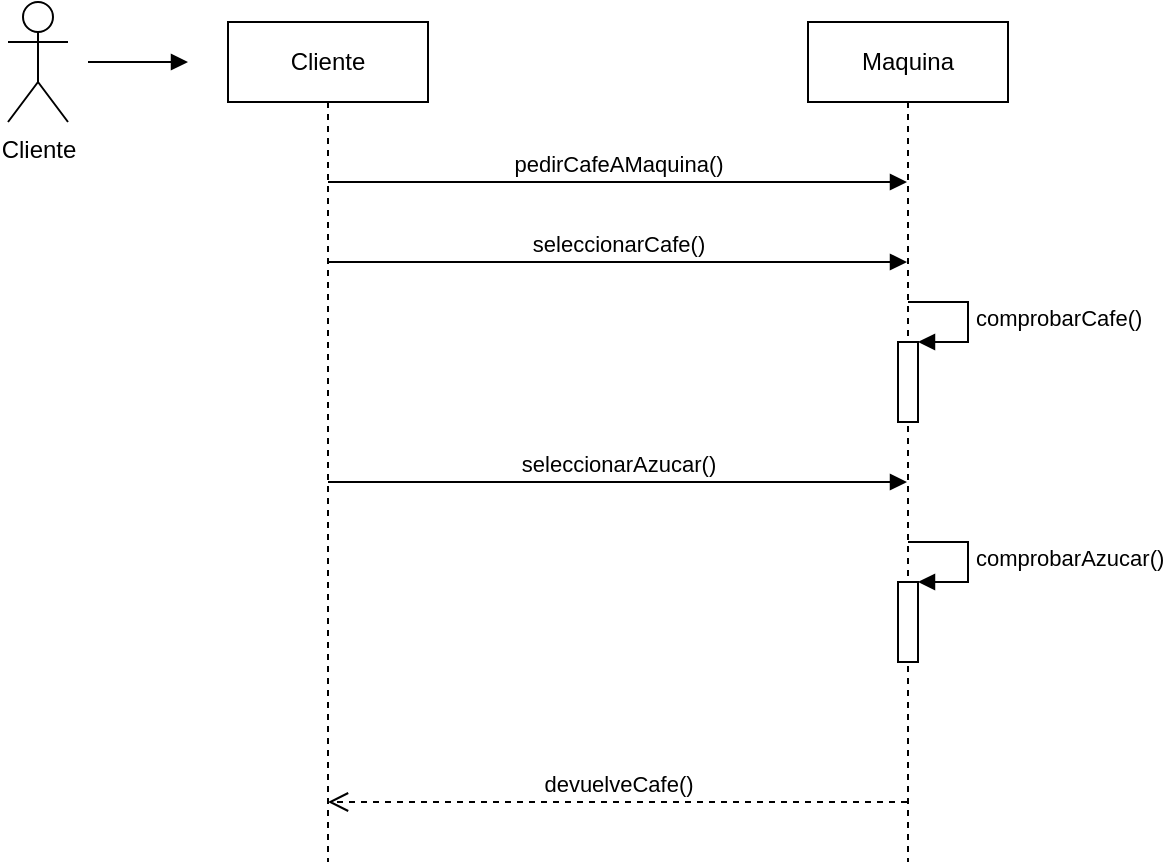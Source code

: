 <mxfile version="13.0.3" type="device"><diagram id="-5mCwLgRr1MnU0rnY--f" name="Page-1"><mxGraphModel dx="1422" dy="745" grid="1" gridSize="10" guides="1" tooltips="1" connect="1" arrows="1" fold="1" page="1" pageScale="1" pageWidth="827" pageHeight="1169" math="0" shadow="0"><root><mxCell id="0"/><mxCell id="1" parent="0"/><mxCell id="xiMsiKPhr6MB8wFvsLn2-1" value="Cliente" style="shape=umlActor;verticalLabelPosition=bottom;labelBackgroundColor=#ffffff;verticalAlign=top;html=1;outlineConnect=0;" vertex="1" parent="1"><mxGeometry x="90" y="50" width="30" height="60" as="geometry"/></mxCell><mxCell id="xiMsiKPhr6MB8wFvsLn2-2" value="Cliente" style="shape=umlLifeline;perimeter=lifelinePerimeter;whiteSpace=wrap;html=1;container=1;collapsible=0;recursiveResize=0;outlineConnect=0;" vertex="1" parent="1"><mxGeometry x="200" y="60" width="100" height="420" as="geometry"/></mxCell><mxCell id="xiMsiKPhr6MB8wFvsLn2-5" value="pedirCafeAMaquina()" style="html=1;verticalAlign=bottom;endArrow=block;" edge="1" parent="xiMsiKPhr6MB8wFvsLn2-2" target="xiMsiKPhr6MB8wFvsLn2-3"><mxGeometry width="80" relative="1" as="geometry"><mxPoint x="50" y="80" as="sourcePoint"/><mxPoint x="130" y="80" as="targetPoint"/></mxGeometry></mxCell><mxCell id="xiMsiKPhr6MB8wFvsLn2-12" value="devuelveCafe()" style="html=1;verticalAlign=bottom;endArrow=open;dashed=1;endSize=8;" edge="1" parent="xiMsiKPhr6MB8wFvsLn2-2" source="xiMsiKPhr6MB8wFvsLn2-3"><mxGeometry relative="1" as="geometry"><mxPoint x="130" y="390" as="sourcePoint"/><mxPoint x="50" y="390" as="targetPoint"/></mxGeometry></mxCell><mxCell id="xiMsiKPhr6MB8wFvsLn2-3" value="Maquina" style="shape=umlLifeline;perimeter=lifelinePerimeter;whiteSpace=wrap;html=1;container=1;collapsible=0;recursiveResize=0;outlineConnect=0;" vertex="1" parent="1"><mxGeometry x="490" y="60" width="100" height="420" as="geometry"/></mxCell><mxCell id="xiMsiKPhr6MB8wFvsLn2-7" value="" style="html=1;points=[];perimeter=orthogonalPerimeter;" vertex="1" parent="xiMsiKPhr6MB8wFvsLn2-3"><mxGeometry x="45" y="160" width="10" height="40" as="geometry"/></mxCell><mxCell id="xiMsiKPhr6MB8wFvsLn2-8" value="comprobarCafe()" style="edgeStyle=orthogonalEdgeStyle;html=1;align=left;spacingLeft=2;endArrow=block;rounded=0;entryX=1;entryY=0;" edge="1" target="xiMsiKPhr6MB8wFvsLn2-7" parent="xiMsiKPhr6MB8wFvsLn2-3"><mxGeometry relative="1" as="geometry"><mxPoint x="50" y="140" as="sourcePoint"/><Array as="points"><mxPoint x="80" y="140"/><mxPoint x="80" y="160"/></Array></mxGeometry></mxCell><mxCell id="xiMsiKPhr6MB8wFvsLn2-4" value="" style="html=1;verticalAlign=bottom;endArrow=block;" edge="1" parent="1"><mxGeometry width="80" relative="1" as="geometry"><mxPoint x="130" y="80" as="sourcePoint"/><mxPoint x="180" y="80" as="targetPoint"/></mxGeometry></mxCell><mxCell id="xiMsiKPhr6MB8wFvsLn2-6" value="seleccionarCafe()" style="html=1;verticalAlign=bottom;endArrow=block;" edge="1" parent="1"><mxGeometry width="80" relative="1" as="geometry"><mxPoint x="250" y="180" as="sourcePoint"/><mxPoint x="539.5" y="180" as="targetPoint"/></mxGeometry></mxCell><mxCell id="xiMsiKPhr6MB8wFvsLn2-9" value="seleccionarAzucar()" style="html=1;verticalAlign=bottom;endArrow=block;" edge="1" parent="1"><mxGeometry width="80" relative="1" as="geometry"><mxPoint x="250" y="290" as="sourcePoint"/><mxPoint x="539.5" y="290" as="targetPoint"/></mxGeometry></mxCell><mxCell id="xiMsiKPhr6MB8wFvsLn2-10" value="" style="html=1;points=[];perimeter=orthogonalPerimeter;" vertex="1" parent="1"><mxGeometry x="535" y="340" width="10" height="40" as="geometry"/></mxCell><mxCell id="xiMsiKPhr6MB8wFvsLn2-11" value="comprobarAzucar()" style="edgeStyle=orthogonalEdgeStyle;html=1;align=left;spacingLeft=2;endArrow=block;rounded=0;entryX=1;entryY=0;" edge="1" parent="1" target="xiMsiKPhr6MB8wFvsLn2-10"><mxGeometry relative="1" as="geometry"><mxPoint x="540" y="320" as="sourcePoint"/><Array as="points"><mxPoint x="570" y="320"/><mxPoint x="570" y="340"/></Array></mxGeometry></mxCell></root></mxGraphModel></diagram></mxfile>